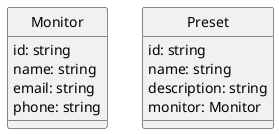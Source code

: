 @startuml
' testdot
skinparam style strictuml
skinparam DefaultFontName Arial

class "Monitor" as Monitor {
  id: string
  name: string
  email: string
  phone: string
}

class "Preset" as Preset {
  id: string
  name: string
  description: string
  monitor: Monitor
}
@enduml